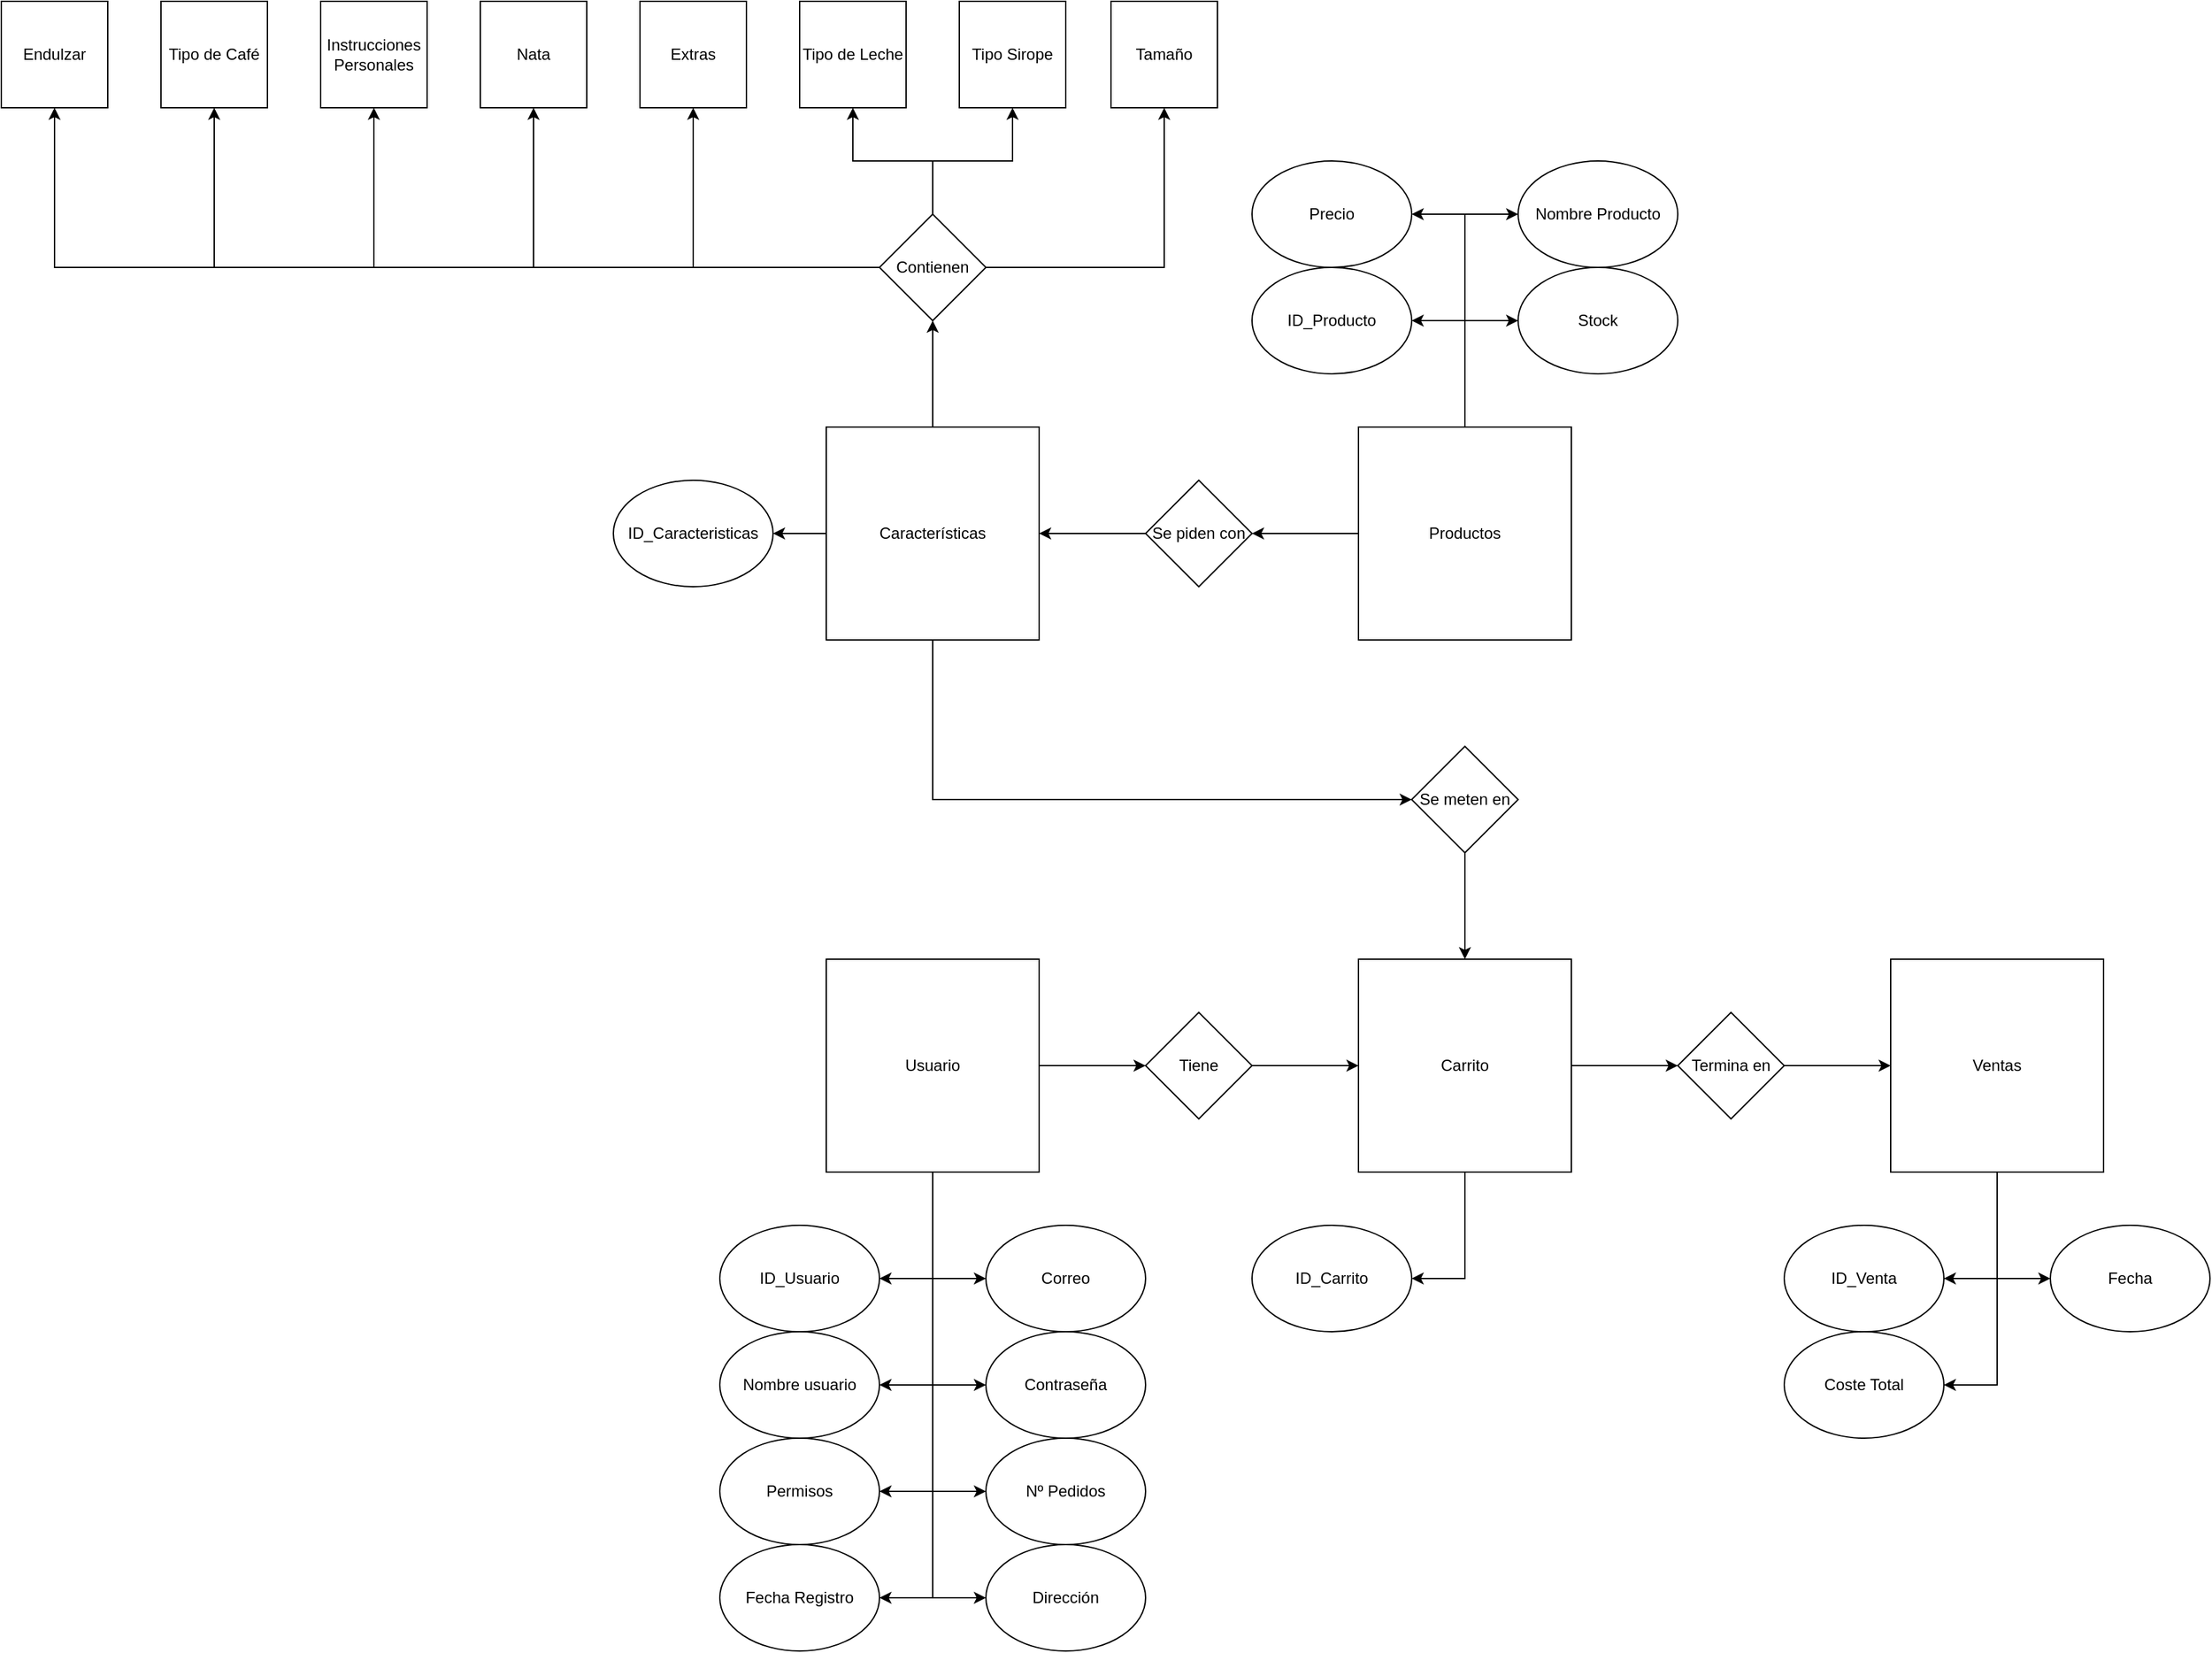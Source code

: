 <mxfile version="21.2.2" type="device" pages="2">
  <diagram name="Modelo Relacional" id="PnVHAbyuaM9kRb4uessT">
    <mxGraphModel dx="1949" dy="1856" grid="1" gridSize="10" guides="1" tooltips="1" connect="1" arrows="1" fold="1" page="1" pageScale="1" pageWidth="827" pageHeight="1169" math="0" shadow="0">
      <root>
        <mxCell id="0" />
        <mxCell id="1" parent="0" />
        <mxCell id="Kp94WwnEXXXFwvjXGkbl-3" style="edgeStyle=orthogonalEdgeStyle;rounded=0;orthogonalLoop=1;jettySize=auto;html=1;entryX=1;entryY=0.5;entryDx=0;entryDy=0;" edge="1" parent="1" source="Kp94WwnEXXXFwvjXGkbl-1" target="Kp94WwnEXXXFwvjXGkbl-2">
          <mxGeometry relative="1" as="geometry" />
        </mxCell>
        <mxCell id="Kp94WwnEXXXFwvjXGkbl-7" style="edgeStyle=orthogonalEdgeStyle;rounded=0;orthogonalLoop=1;jettySize=auto;html=1;entryX=1;entryY=0.5;entryDx=0;entryDy=0;" edge="1" parent="1" source="Kp94WwnEXXXFwvjXGkbl-1" target="Kp94WwnEXXXFwvjXGkbl-6">
          <mxGeometry relative="1" as="geometry" />
        </mxCell>
        <mxCell id="Kp94WwnEXXXFwvjXGkbl-8" style="edgeStyle=orthogonalEdgeStyle;rounded=0;orthogonalLoop=1;jettySize=auto;html=1;entryX=0;entryY=0.5;entryDx=0;entryDy=0;" edge="1" parent="1" source="Kp94WwnEXXXFwvjXGkbl-1" target="Kp94WwnEXXXFwvjXGkbl-4">
          <mxGeometry relative="1" as="geometry" />
        </mxCell>
        <mxCell id="Kp94WwnEXXXFwvjXGkbl-9" style="edgeStyle=orthogonalEdgeStyle;rounded=0;orthogonalLoop=1;jettySize=auto;html=1;entryX=0;entryY=0.5;entryDx=0;entryDy=0;" edge="1" parent="1" source="Kp94WwnEXXXFwvjXGkbl-1" target="Kp94WwnEXXXFwvjXGkbl-5">
          <mxGeometry relative="1" as="geometry" />
        </mxCell>
        <mxCell id="Kp94WwnEXXXFwvjXGkbl-11" style="edgeStyle=orthogonalEdgeStyle;rounded=0;orthogonalLoop=1;jettySize=auto;html=1;entryX=1;entryY=0.5;entryDx=0;entryDy=0;" edge="1" parent="1" source="Kp94WwnEXXXFwvjXGkbl-1" target="Kp94WwnEXXXFwvjXGkbl-10">
          <mxGeometry relative="1" as="geometry" />
        </mxCell>
        <mxCell id="Kp94WwnEXXXFwvjXGkbl-14" style="edgeStyle=orthogonalEdgeStyle;rounded=0;orthogonalLoop=1;jettySize=auto;html=1;entryX=0;entryY=0.5;entryDx=0;entryDy=0;" edge="1" parent="1" source="Kp94WwnEXXXFwvjXGkbl-1" target="Kp94WwnEXXXFwvjXGkbl-13">
          <mxGeometry relative="1" as="geometry" />
        </mxCell>
        <mxCell id="Kp94WwnEXXXFwvjXGkbl-30" style="edgeStyle=orthogonalEdgeStyle;rounded=0;orthogonalLoop=1;jettySize=auto;html=1;entryX=0;entryY=0.5;entryDx=0;entryDy=0;" edge="1" parent="1" source="Kp94WwnEXXXFwvjXGkbl-1" target="Kp94WwnEXXXFwvjXGkbl-29">
          <mxGeometry relative="1" as="geometry" />
        </mxCell>
        <mxCell id="Kp94WwnEXXXFwvjXGkbl-32" style="edgeStyle=orthogonalEdgeStyle;rounded=0;orthogonalLoop=1;jettySize=auto;html=1;entryX=1;entryY=0.5;entryDx=0;entryDy=0;" edge="1" parent="1" source="Kp94WwnEXXXFwvjXGkbl-1" target="Kp94WwnEXXXFwvjXGkbl-31">
          <mxGeometry relative="1" as="geometry" />
        </mxCell>
        <mxCell id="Kp94WwnEXXXFwvjXGkbl-37" style="edgeStyle=orthogonalEdgeStyle;rounded=0;orthogonalLoop=1;jettySize=auto;html=1;entryX=0;entryY=0.5;entryDx=0;entryDy=0;" edge="1" parent="1" source="Kp94WwnEXXXFwvjXGkbl-1" target="Kp94WwnEXXXFwvjXGkbl-36">
          <mxGeometry relative="1" as="geometry" />
        </mxCell>
        <mxCell id="Kp94WwnEXXXFwvjXGkbl-1" value="Usuario" style="whiteSpace=wrap;html=1;aspect=fixed;" vertex="1" parent="1">
          <mxGeometry x="160" y="200" width="160" height="160" as="geometry" />
        </mxCell>
        <mxCell id="Kp94WwnEXXXFwvjXGkbl-2" value="Nombre usuario" style="ellipse;whiteSpace=wrap;html=1;" vertex="1" parent="1">
          <mxGeometry x="80" y="480" width="120" height="80" as="geometry" />
        </mxCell>
        <mxCell id="Kp94WwnEXXXFwvjXGkbl-4" value="Correo" style="ellipse;whiteSpace=wrap;html=1;" vertex="1" parent="1">
          <mxGeometry x="280" y="400" width="120" height="80" as="geometry" />
        </mxCell>
        <mxCell id="Kp94WwnEXXXFwvjXGkbl-5" value="Contraseña" style="ellipse;whiteSpace=wrap;html=1;" vertex="1" parent="1">
          <mxGeometry x="280" y="480" width="120" height="80" as="geometry" />
        </mxCell>
        <mxCell id="Kp94WwnEXXXFwvjXGkbl-6" value="ID_Usuario" style="ellipse;whiteSpace=wrap;html=1;" vertex="1" parent="1">
          <mxGeometry x="80" y="400" width="120" height="80" as="geometry" />
        </mxCell>
        <mxCell id="Kp94WwnEXXXFwvjXGkbl-10" value="Permisos" style="ellipse;whiteSpace=wrap;html=1;" vertex="1" parent="1">
          <mxGeometry x="80" y="560" width="120" height="80" as="geometry" />
        </mxCell>
        <mxCell id="Kp94WwnEXXXFwvjXGkbl-17" style="edgeStyle=orthogonalEdgeStyle;rounded=0;orthogonalLoop=1;jettySize=auto;html=1;entryX=1;entryY=0.5;entryDx=0;entryDy=0;" edge="1" parent="1" source="Kp94WwnEXXXFwvjXGkbl-12" target="Kp94WwnEXXXFwvjXGkbl-16">
          <mxGeometry relative="1" as="geometry" />
        </mxCell>
        <mxCell id="Kp94WwnEXXXFwvjXGkbl-23" style="edgeStyle=orthogonalEdgeStyle;rounded=0;orthogonalLoop=1;jettySize=auto;html=1;entryX=0;entryY=0.5;entryDx=0;entryDy=0;" edge="1" parent="1" source="Kp94WwnEXXXFwvjXGkbl-12" target="Kp94WwnEXXXFwvjXGkbl-22">
          <mxGeometry relative="1" as="geometry" />
        </mxCell>
        <mxCell id="Kp94WwnEXXXFwvjXGkbl-12" value="Carrito" style="whiteSpace=wrap;html=1;aspect=fixed;" vertex="1" parent="1">
          <mxGeometry x="560" y="200" width="160" height="160" as="geometry" />
        </mxCell>
        <mxCell id="Kp94WwnEXXXFwvjXGkbl-15" style="edgeStyle=orthogonalEdgeStyle;rounded=0;orthogonalLoop=1;jettySize=auto;html=1;entryX=0;entryY=0.5;entryDx=0;entryDy=0;" edge="1" parent="1" source="Kp94WwnEXXXFwvjXGkbl-13" target="Kp94WwnEXXXFwvjXGkbl-12">
          <mxGeometry relative="1" as="geometry" />
        </mxCell>
        <mxCell id="Kp94WwnEXXXFwvjXGkbl-13" value="Tiene" style="rhombus;whiteSpace=wrap;html=1;" vertex="1" parent="1">
          <mxGeometry x="400" y="240" width="80" height="80" as="geometry" />
        </mxCell>
        <mxCell id="Kp94WwnEXXXFwvjXGkbl-16" value="ID_Carrito" style="ellipse;whiteSpace=wrap;html=1;" vertex="1" parent="1">
          <mxGeometry x="480" y="400" width="120" height="80" as="geometry" />
        </mxCell>
        <mxCell id="Kp94WwnEXXXFwvjXGkbl-39" style="edgeStyle=orthogonalEdgeStyle;rounded=0;orthogonalLoop=1;jettySize=auto;html=1;entryX=1;entryY=0.5;entryDx=0;entryDy=0;" edge="1" parent="1" source="Kp94WwnEXXXFwvjXGkbl-18" target="Kp94WwnEXXXFwvjXGkbl-38">
          <mxGeometry relative="1" as="geometry" />
        </mxCell>
        <mxCell id="Kp94WwnEXXXFwvjXGkbl-41" style="edgeStyle=orthogonalEdgeStyle;rounded=0;orthogonalLoop=1;jettySize=auto;html=1;entryX=0;entryY=0.5;entryDx=0;entryDy=0;" edge="1" parent="1" source="Kp94WwnEXXXFwvjXGkbl-18" target="Kp94WwnEXXXFwvjXGkbl-40">
          <mxGeometry relative="1" as="geometry" />
        </mxCell>
        <mxCell id="Kp94WwnEXXXFwvjXGkbl-43" style="edgeStyle=orthogonalEdgeStyle;rounded=0;orthogonalLoop=1;jettySize=auto;html=1;entryX=1;entryY=0.5;entryDx=0;entryDy=0;" edge="1" parent="1" source="Kp94WwnEXXXFwvjXGkbl-18" target="Kp94WwnEXXXFwvjXGkbl-42">
          <mxGeometry relative="1" as="geometry" />
        </mxCell>
        <mxCell id="Kp94WwnEXXXFwvjXGkbl-45" style="edgeStyle=orthogonalEdgeStyle;rounded=0;orthogonalLoop=1;jettySize=auto;html=1;entryX=0;entryY=0.5;entryDx=0;entryDy=0;" edge="1" parent="1" source="Kp94WwnEXXXFwvjXGkbl-18" target="Kp94WwnEXXXFwvjXGkbl-44">
          <mxGeometry relative="1" as="geometry" />
        </mxCell>
        <mxCell id="fXPkertopsR4NRfaK0Oe-2" style="edgeStyle=orthogonalEdgeStyle;rounded=0;orthogonalLoop=1;jettySize=auto;html=1;entryX=1;entryY=0.5;entryDx=0;entryDy=0;" edge="1" parent="1" source="Kp94WwnEXXXFwvjXGkbl-18" target="fXPkertopsR4NRfaK0Oe-1">
          <mxGeometry relative="1" as="geometry" />
        </mxCell>
        <mxCell id="Kp94WwnEXXXFwvjXGkbl-18" value="Productos" style="whiteSpace=wrap;html=1;aspect=fixed;" vertex="1" parent="1">
          <mxGeometry x="560" y="-200" width="160" height="160" as="geometry" />
        </mxCell>
        <mxCell id="Kp94WwnEXXXFwvjXGkbl-21" style="edgeStyle=orthogonalEdgeStyle;rounded=0;orthogonalLoop=1;jettySize=auto;html=1;entryX=0.5;entryY=0;entryDx=0;entryDy=0;" edge="1" parent="1" source="Kp94WwnEXXXFwvjXGkbl-19" target="Kp94WwnEXXXFwvjXGkbl-12">
          <mxGeometry relative="1" as="geometry" />
        </mxCell>
        <mxCell id="Kp94WwnEXXXFwvjXGkbl-19" value="Se meten en" style="rhombus;whiteSpace=wrap;html=1;" vertex="1" parent="1">
          <mxGeometry x="600" y="40" width="80" height="80" as="geometry" />
        </mxCell>
        <mxCell id="Kp94WwnEXXXFwvjXGkbl-25" style="edgeStyle=orthogonalEdgeStyle;rounded=0;orthogonalLoop=1;jettySize=auto;html=1;entryX=0;entryY=0.5;entryDx=0;entryDy=0;" edge="1" parent="1" source="Kp94WwnEXXXFwvjXGkbl-22" target="Kp94WwnEXXXFwvjXGkbl-24">
          <mxGeometry relative="1" as="geometry" />
        </mxCell>
        <mxCell id="Kp94WwnEXXXFwvjXGkbl-22" value="Termina en" style="rhombus;whiteSpace=wrap;html=1;" vertex="1" parent="1">
          <mxGeometry x="800" y="240" width="80" height="80" as="geometry" />
        </mxCell>
        <mxCell id="Kp94WwnEXXXFwvjXGkbl-27" style="edgeStyle=orthogonalEdgeStyle;rounded=0;orthogonalLoop=1;jettySize=auto;html=1;entryX=1;entryY=0.5;entryDx=0;entryDy=0;" edge="1" parent="1" source="Kp94WwnEXXXFwvjXGkbl-24" target="Kp94WwnEXXXFwvjXGkbl-26">
          <mxGeometry relative="1" as="geometry" />
        </mxCell>
        <mxCell id="Kp94WwnEXXXFwvjXGkbl-33" style="edgeStyle=orthogonalEdgeStyle;rounded=0;orthogonalLoop=1;jettySize=auto;html=1;entryX=0;entryY=0.5;entryDx=0;entryDy=0;" edge="1" parent="1" source="Kp94WwnEXXXFwvjXGkbl-24" target="Kp94WwnEXXXFwvjXGkbl-28">
          <mxGeometry relative="1" as="geometry" />
        </mxCell>
        <mxCell id="Kp94WwnEXXXFwvjXGkbl-35" style="edgeStyle=orthogonalEdgeStyle;rounded=0;orthogonalLoop=1;jettySize=auto;html=1;entryX=1;entryY=0.5;entryDx=0;entryDy=0;" edge="1" parent="1" source="Kp94WwnEXXXFwvjXGkbl-24" target="Kp94WwnEXXXFwvjXGkbl-34">
          <mxGeometry relative="1" as="geometry" />
        </mxCell>
        <mxCell id="Kp94WwnEXXXFwvjXGkbl-24" value="Ventas" style="whiteSpace=wrap;html=1;aspect=fixed;" vertex="1" parent="1">
          <mxGeometry x="960" y="200" width="160" height="160" as="geometry" />
        </mxCell>
        <mxCell id="Kp94WwnEXXXFwvjXGkbl-26" value="ID_Venta" style="ellipse;whiteSpace=wrap;html=1;" vertex="1" parent="1">
          <mxGeometry x="880" y="400" width="120" height="80" as="geometry" />
        </mxCell>
        <mxCell id="Kp94WwnEXXXFwvjXGkbl-28" value="Fecha" style="ellipse;whiteSpace=wrap;html=1;" vertex="1" parent="1">
          <mxGeometry x="1080" y="400" width="120" height="80" as="geometry" />
        </mxCell>
        <mxCell id="Kp94WwnEXXXFwvjXGkbl-29" value="Nº Pedidos" style="ellipse;whiteSpace=wrap;html=1;" vertex="1" parent="1">
          <mxGeometry x="280" y="560" width="120" height="80" as="geometry" />
        </mxCell>
        <mxCell id="Kp94WwnEXXXFwvjXGkbl-31" value="Fecha Registro" style="ellipse;whiteSpace=wrap;html=1;" vertex="1" parent="1">
          <mxGeometry x="80" y="640" width="120" height="80" as="geometry" />
        </mxCell>
        <mxCell id="Kp94WwnEXXXFwvjXGkbl-34" value="Coste Total" style="ellipse;whiteSpace=wrap;html=1;" vertex="1" parent="1">
          <mxGeometry x="880" y="480" width="120" height="80" as="geometry" />
        </mxCell>
        <mxCell id="Kp94WwnEXXXFwvjXGkbl-36" value="Dirección" style="ellipse;whiteSpace=wrap;html=1;" vertex="1" parent="1">
          <mxGeometry x="280" y="640" width="120" height="80" as="geometry" />
        </mxCell>
        <mxCell id="Kp94WwnEXXXFwvjXGkbl-38" value="ID_Producto" style="ellipse;whiteSpace=wrap;html=1;" vertex="1" parent="1">
          <mxGeometry x="480" y="-320" width="120" height="80" as="geometry" />
        </mxCell>
        <mxCell id="Kp94WwnEXXXFwvjXGkbl-40" value="Stock" style="ellipse;whiteSpace=wrap;html=1;" vertex="1" parent="1">
          <mxGeometry x="680" y="-320" width="120" height="80" as="geometry" />
        </mxCell>
        <mxCell id="Kp94WwnEXXXFwvjXGkbl-42" value="Precio" style="ellipse;whiteSpace=wrap;html=1;" vertex="1" parent="1">
          <mxGeometry x="480" y="-400" width="120" height="80" as="geometry" />
        </mxCell>
        <mxCell id="Kp94WwnEXXXFwvjXGkbl-44" value="Nombre Producto" style="ellipse;whiteSpace=wrap;html=1;" vertex="1" parent="1">
          <mxGeometry x="680" y="-400" width="120" height="80" as="geometry" />
        </mxCell>
        <mxCell id="fXPkertopsR4NRfaK0Oe-4" style="edgeStyle=orthogonalEdgeStyle;rounded=0;orthogonalLoop=1;jettySize=auto;html=1;entryX=1;entryY=0.5;entryDx=0;entryDy=0;" edge="1" parent="1" source="fXPkertopsR4NRfaK0Oe-1" target="fXPkertopsR4NRfaK0Oe-3">
          <mxGeometry relative="1" as="geometry" />
        </mxCell>
        <mxCell id="fXPkertopsR4NRfaK0Oe-1" value="Se piden con" style="rhombus;whiteSpace=wrap;html=1;" vertex="1" parent="1">
          <mxGeometry x="400" y="-160" width="80" height="80" as="geometry" />
        </mxCell>
        <mxCell id="fXPkertopsR4NRfaK0Oe-11" style="edgeStyle=orthogonalEdgeStyle;rounded=0;orthogonalLoop=1;jettySize=auto;html=1;entryX=1;entryY=0.5;entryDx=0;entryDy=0;" edge="1" parent="1" source="fXPkertopsR4NRfaK0Oe-3" target="fXPkertopsR4NRfaK0Oe-7">
          <mxGeometry relative="1" as="geometry" />
        </mxCell>
        <mxCell id="fXPkertopsR4NRfaK0Oe-13" style="edgeStyle=orthogonalEdgeStyle;rounded=0;orthogonalLoop=1;jettySize=auto;html=1;entryX=0.5;entryY=1;entryDx=0;entryDy=0;" edge="1" parent="1" source="fXPkertopsR4NRfaK0Oe-3" target="fXPkertopsR4NRfaK0Oe-12">
          <mxGeometry relative="1" as="geometry" />
        </mxCell>
        <mxCell id="tiICSZLhrcyn_zEgzwih-1" style="edgeStyle=orthogonalEdgeStyle;rounded=0;orthogonalLoop=1;jettySize=auto;html=1;entryX=0;entryY=0.5;entryDx=0;entryDy=0;" edge="1" parent="1" source="fXPkertopsR4NRfaK0Oe-3" target="Kp94WwnEXXXFwvjXGkbl-19">
          <mxGeometry relative="1" as="geometry">
            <Array as="points">
              <mxPoint x="240" y="80" />
            </Array>
          </mxGeometry>
        </mxCell>
        <mxCell id="fXPkertopsR4NRfaK0Oe-3" value="Características" style="whiteSpace=wrap;html=1;aspect=fixed;" vertex="1" parent="1">
          <mxGeometry x="160" y="-200" width="160" height="160" as="geometry" />
        </mxCell>
        <mxCell id="fXPkertopsR4NRfaK0Oe-7" value="ID_Caracteristicas" style="ellipse;whiteSpace=wrap;html=1;" vertex="1" parent="1">
          <mxGeometry y="-160" width="120" height="80" as="geometry" />
        </mxCell>
        <mxCell id="fXPkertopsR4NRfaK0Oe-16" style="edgeStyle=orthogonalEdgeStyle;rounded=0;orthogonalLoop=1;jettySize=auto;html=1;entryX=0.5;entryY=1;entryDx=0;entryDy=0;" edge="1" parent="1" source="fXPkertopsR4NRfaK0Oe-12" target="fXPkertopsR4NRfaK0Oe-14">
          <mxGeometry relative="1" as="geometry" />
        </mxCell>
        <mxCell id="fXPkertopsR4NRfaK0Oe-18" style="edgeStyle=orthogonalEdgeStyle;rounded=0;orthogonalLoop=1;jettySize=auto;html=1;entryX=0.5;entryY=1;entryDx=0;entryDy=0;" edge="1" parent="1" source="fXPkertopsR4NRfaK0Oe-12" target="fXPkertopsR4NRfaK0Oe-17">
          <mxGeometry relative="1" as="geometry" />
        </mxCell>
        <mxCell id="fXPkertopsR4NRfaK0Oe-20" style="edgeStyle=orthogonalEdgeStyle;rounded=0;orthogonalLoop=1;jettySize=auto;html=1;entryX=0.5;entryY=1;entryDx=0;entryDy=0;" edge="1" parent="1" source="fXPkertopsR4NRfaK0Oe-12" target="fXPkertopsR4NRfaK0Oe-19">
          <mxGeometry relative="1" as="geometry" />
        </mxCell>
        <mxCell id="fXPkertopsR4NRfaK0Oe-22" style="edgeStyle=orthogonalEdgeStyle;rounded=0;orthogonalLoop=1;jettySize=auto;html=1;entryX=0.5;entryY=1;entryDx=0;entryDy=0;" edge="1" parent="1" source="fXPkertopsR4NRfaK0Oe-12" target="fXPkertopsR4NRfaK0Oe-21">
          <mxGeometry relative="1" as="geometry" />
        </mxCell>
        <mxCell id="fXPkertopsR4NRfaK0Oe-24" style="edgeStyle=orthogonalEdgeStyle;rounded=0;orthogonalLoop=1;jettySize=auto;html=1;entryX=0.5;entryY=1;entryDx=0;entryDy=0;" edge="1" parent="1" source="fXPkertopsR4NRfaK0Oe-12" target="fXPkertopsR4NRfaK0Oe-23">
          <mxGeometry relative="1" as="geometry" />
        </mxCell>
        <mxCell id="fXPkertopsR4NRfaK0Oe-29" style="edgeStyle=orthogonalEdgeStyle;rounded=0;orthogonalLoop=1;jettySize=auto;html=1;entryX=0.5;entryY=1;entryDx=0;entryDy=0;" edge="1" parent="1" source="fXPkertopsR4NRfaK0Oe-12" target="fXPkertopsR4NRfaK0Oe-25">
          <mxGeometry relative="1" as="geometry" />
        </mxCell>
        <mxCell id="fXPkertopsR4NRfaK0Oe-30" style="edgeStyle=orthogonalEdgeStyle;rounded=0;orthogonalLoop=1;jettySize=auto;html=1;entryX=0.5;entryY=1;entryDx=0;entryDy=0;" edge="1" parent="1" source="fXPkertopsR4NRfaK0Oe-12" target="fXPkertopsR4NRfaK0Oe-26">
          <mxGeometry relative="1" as="geometry" />
        </mxCell>
        <mxCell id="fXPkertopsR4NRfaK0Oe-31" style="edgeStyle=orthogonalEdgeStyle;rounded=0;orthogonalLoop=1;jettySize=auto;html=1;entryX=0.5;entryY=1;entryDx=0;entryDy=0;" edge="1" parent="1" source="fXPkertopsR4NRfaK0Oe-12" target="fXPkertopsR4NRfaK0Oe-28">
          <mxGeometry relative="1" as="geometry" />
        </mxCell>
        <mxCell id="fXPkertopsR4NRfaK0Oe-12" value="Contienen" style="rhombus;whiteSpace=wrap;html=1;" vertex="1" parent="1">
          <mxGeometry x="200" y="-360" width="80" height="80" as="geometry" />
        </mxCell>
        <mxCell id="fXPkertopsR4NRfaK0Oe-14" value="Extras" style="whiteSpace=wrap;html=1;aspect=fixed;" vertex="1" parent="1">
          <mxGeometry x="20" y="-520" width="80" height="80" as="geometry" />
        </mxCell>
        <mxCell id="fXPkertopsR4NRfaK0Oe-17" value="Tipo de Leche" style="whiteSpace=wrap;html=1;aspect=fixed;" vertex="1" parent="1">
          <mxGeometry x="140" y="-520" width="80" height="80" as="geometry" />
        </mxCell>
        <mxCell id="fXPkertopsR4NRfaK0Oe-19" value="Tipo Sirope" style="whiteSpace=wrap;html=1;aspect=fixed;" vertex="1" parent="1">
          <mxGeometry x="260" y="-520" width="80" height="80" as="geometry" />
        </mxCell>
        <mxCell id="fXPkertopsR4NRfaK0Oe-21" value="Tamaño" style="whiteSpace=wrap;html=1;aspect=fixed;" vertex="1" parent="1">
          <mxGeometry x="374" y="-520" width="80" height="80" as="geometry" />
        </mxCell>
        <mxCell id="fXPkertopsR4NRfaK0Oe-23" value="Nata" style="whiteSpace=wrap;html=1;aspect=fixed;" vertex="1" parent="1">
          <mxGeometry x="-100" y="-520" width="80" height="80" as="geometry" />
        </mxCell>
        <mxCell id="fXPkertopsR4NRfaK0Oe-25" value="Instrucciones Personales" style="whiteSpace=wrap;html=1;aspect=fixed;" vertex="1" parent="1">
          <mxGeometry x="-220" y="-520" width="80" height="80" as="geometry" />
        </mxCell>
        <mxCell id="fXPkertopsR4NRfaK0Oe-26" value="Tipo de Café" style="whiteSpace=wrap;html=1;aspect=fixed;" vertex="1" parent="1">
          <mxGeometry x="-340" y="-520" width="80" height="80" as="geometry" />
        </mxCell>
        <mxCell id="fXPkertopsR4NRfaK0Oe-28" value="Endulzar" style="whiteSpace=wrap;html=1;aspect=fixed;" vertex="1" parent="1">
          <mxGeometry x="-460" y="-520" width="80" height="80" as="geometry" />
        </mxCell>
      </root>
    </mxGraphModel>
  </diagram>
  <diagram id="Xv8rTw0X2ny191qnjf_B" name="Tabla">
    <mxGraphModel dx="954" dy="584" grid="1" gridSize="10" guides="1" tooltips="1" connect="1" arrows="1" fold="1" page="1" pageScale="1" pageWidth="827" pageHeight="1169" math="0" shadow="0">
      <root>
        <mxCell id="0" />
        <mxCell id="1" parent="0" />
        <mxCell id="GFtivVoHU6WnsY22pw2F-1" value="Usuario" style="swimlane;fontStyle=0;childLayout=stackLayout;horizontal=1;startSize=30;horizontalStack=0;resizeParent=1;resizeParentMax=0;resizeLast=0;collapsible=1;marginBottom=0;whiteSpace=wrap;html=1;" vertex="1" parent="1">
          <mxGeometry x="80" y="120" width="160" height="450" as="geometry" />
        </mxCell>
        <mxCell id="GFtivVoHU6WnsY22pw2F-2" value="ID_Usuario (PK)" style="text;strokeColor=none;fillColor=none;align=left;verticalAlign=middle;spacingLeft=4;spacingRight=4;overflow=hidden;points=[[0,0.5],[1,0.5]];portConstraint=eastwest;rotatable=0;whiteSpace=wrap;html=1;" vertex="1" parent="GFtivVoHU6WnsY22pw2F-1">
          <mxGeometry y="30" width="160" height="30" as="geometry" />
        </mxCell>
        <mxCell id="GFtivVoHU6WnsY22pw2F-3" value="Nombre Usuario" style="text;strokeColor=none;fillColor=none;align=left;verticalAlign=middle;spacingLeft=4;spacingRight=4;overflow=hidden;points=[[0,0.5],[1,0.5]];portConstraint=eastwest;rotatable=0;whiteSpace=wrap;html=1;" vertex="1" parent="GFtivVoHU6WnsY22pw2F-1">
          <mxGeometry y="60" width="160" height="30" as="geometry" />
        </mxCell>
        <mxCell id="GFtivVoHU6WnsY22pw2F-4" value="Correo Usuario" style="text;strokeColor=none;fillColor=none;align=left;verticalAlign=middle;spacingLeft=4;spacingRight=4;overflow=hidden;points=[[0,0.5],[1,0.5]];portConstraint=eastwest;rotatable=0;whiteSpace=wrap;html=1;" vertex="1" parent="GFtivVoHU6WnsY22pw2F-1">
          <mxGeometry y="90" width="160" height="30" as="geometry" />
        </mxCell>
        <mxCell id="ZTABY00d-cZ7NyKv8YBs-1" value="Contraseña Usuario" style="text;strokeColor=none;fillColor=none;align=left;verticalAlign=middle;spacingLeft=4;spacingRight=4;overflow=hidden;points=[[0,0.5],[1,0.5]];portConstraint=eastwest;rotatable=0;whiteSpace=wrap;html=1;" vertex="1" parent="GFtivVoHU6WnsY22pw2F-1">
          <mxGeometry y="120" width="160" height="30" as="geometry" />
        </mxCell>
        <mxCell id="ZTABY00d-cZ7NyKv8YBs-3" value="Dirección Usuario" style="text;strokeColor=none;fillColor=none;align=left;verticalAlign=middle;spacingLeft=4;spacingRight=4;overflow=hidden;points=[[0,0.5],[1,0.5]];portConstraint=eastwest;rotatable=0;whiteSpace=wrap;html=1;" vertex="1" parent="GFtivVoHU6WnsY22pw2F-1">
          <mxGeometry y="150" width="160" height="30" as="geometry" />
        </mxCell>
        <mxCell id="ZTABY00d-cZ7NyKv8YBs-2" value="Numero Pedidos" style="text;strokeColor=none;fillColor=none;align=left;verticalAlign=middle;spacingLeft=4;spacingRight=4;overflow=hidden;points=[[0,0.5],[1,0.5]];portConstraint=eastwest;rotatable=0;whiteSpace=wrap;html=1;" vertex="1" parent="GFtivVoHU6WnsY22pw2F-1">
          <mxGeometry y="180" width="160" height="30" as="geometry" />
        </mxCell>
        <mxCell id="MpAzle3Kalx8zSBNcRUn-1" value="Fecha Registro" style="text;strokeColor=none;fillColor=none;align=left;verticalAlign=middle;spacingLeft=4;spacingRight=4;overflow=hidden;points=[[0,0.5],[1,0.5]];portConstraint=eastwest;rotatable=0;whiteSpace=wrap;html=1;" vertex="1" parent="GFtivVoHU6WnsY22pw2F-1">
          <mxGeometry y="210" width="160" height="30" as="geometry" />
        </mxCell>
        <mxCell id="MpAzle3Kalx8zSBNcRUn-2" value="Direccion" style="text;strokeColor=none;fillColor=none;align=left;verticalAlign=middle;spacingLeft=4;spacingRight=4;overflow=hidden;points=[[0,0.5],[1,0.5]];portConstraint=eastwest;rotatable=0;whiteSpace=wrap;html=1;" vertex="1" parent="GFtivVoHU6WnsY22pw2F-1">
          <mxGeometry y="240" width="160" height="30" as="geometry" />
        </mxCell>
        <mxCell id="JUSMC4tkbYWqRpQuue31-1" value="Apartamento" style="text;strokeColor=none;fillColor=none;align=left;verticalAlign=middle;spacingLeft=4;spacingRight=4;overflow=hidden;points=[[0,0.5],[1,0.5]];portConstraint=eastwest;rotatable=0;whiteSpace=wrap;html=1;" vertex="1" parent="GFtivVoHU6WnsY22pw2F-1">
          <mxGeometry y="270" width="160" height="30" as="geometry" />
        </mxCell>
        <mxCell id="JUSMC4tkbYWqRpQuue31-2" value="Nombre Edificio" style="text;strokeColor=none;fillColor=none;align=left;verticalAlign=middle;spacingLeft=4;spacingRight=4;overflow=hidden;points=[[0,0.5],[1,0.5]];portConstraint=eastwest;rotatable=0;whiteSpace=wrap;html=1;" vertex="1" parent="GFtivVoHU6WnsY22pw2F-1">
          <mxGeometry y="300" width="160" height="30" as="geometry" />
        </mxCell>
        <mxCell id="JUSMC4tkbYWqRpQuue31-3" value="Opcion Entrega" style="text;strokeColor=none;fillColor=none;align=left;verticalAlign=middle;spacingLeft=4;spacingRight=4;overflow=hidden;points=[[0,0.5],[1,0.5]];portConstraint=eastwest;rotatable=0;whiteSpace=wrap;html=1;" vertex="1" parent="GFtivVoHU6WnsY22pw2F-1">
          <mxGeometry y="330" width="160" height="30" as="geometry" />
        </mxCell>
        <mxCell id="JUSMC4tkbYWqRpQuue31-4" value="Opciones Entrega" style="text;strokeColor=none;fillColor=none;align=left;verticalAlign=middle;spacingLeft=4;spacingRight=4;overflow=hidden;points=[[0,0.5],[1,0.5]];portConstraint=eastwest;rotatable=0;whiteSpace=wrap;html=1;" vertex="1" parent="GFtivVoHU6WnsY22pw2F-1">
          <mxGeometry y="360" width="160" height="30" as="geometry" />
        </mxCell>
        <mxCell id="JUSMC4tkbYWqRpQuue31-5" value="Instrucciones Entrega" style="text;strokeColor=none;fillColor=none;align=left;verticalAlign=middle;spacingLeft=4;spacingRight=4;overflow=hidden;points=[[0,0.5],[1,0.5]];portConstraint=eastwest;rotatable=0;whiteSpace=wrap;html=1;" vertex="1" parent="GFtivVoHU6WnsY22pw2F-1">
          <mxGeometry y="390" width="160" height="30" as="geometry" />
        </mxCell>
        <mxCell id="JUSMC4tkbYWqRpQuue31-6" value="Etiqueta Entrega" style="text;strokeColor=none;fillColor=none;align=left;verticalAlign=middle;spacingLeft=4;spacingRight=4;overflow=hidden;points=[[0,0.5],[1,0.5]];portConstraint=eastwest;rotatable=0;whiteSpace=wrap;html=1;" vertex="1" parent="GFtivVoHU6WnsY22pw2F-1">
          <mxGeometry y="420" width="160" height="30" as="geometry" />
        </mxCell>
        <mxCell id="eZ9H4wjmESJS17AeL38T-1" value="Carrito" style="swimlane;fontStyle=0;childLayout=stackLayout;horizontal=1;startSize=30;horizontalStack=0;resizeParent=1;resizeParentMax=0;resizeLast=0;collapsible=1;marginBottom=0;whiteSpace=wrap;html=1;" vertex="1" parent="1">
          <mxGeometry x="280" y="120" width="160" height="120" as="geometry" />
        </mxCell>
        <mxCell id="eZ9H4wjmESJS17AeL38T-2" value="ID_Carrito (PK)" style="text;strokeColor=none;fillColor=none;align=left;verticalAlign=middle;spacingLeft=4;spacingRight=4;overflow=hidden;points=[[0,0.5],[1,0.5]];portConstraint=eastwest;rotatable=0;whiteSpace=wrap;html=1;" vertex="1" parent="eZ9H4wjmESJS17AeL38T-1">
          <mxGeometry y="30" width="160" height="30" as="geometry" />
        </mxCell>
        <mxCell id="eZ9H4wjmESJS17AeL38T-3" value="ID_Usuario (FK)" style="text;strokeColor=none;fillColor=none;align=left;verticalAlign=middle;spacingLeft=4;spacingRight=4;overflow=hidden;points=[[0,0.5],[1,0.5]];portConstraint=eastwest;rotatable=0;whiteSpace=wrap;html=1;" vertex="1" parent="eZ9H4wjmESJS17AeL38T-1">
          <mxGeometry y="60" width="160" height="30" as="geometry" />
        </mxCell>
        <mxCell id="eZ9H4wjmESJS17AeL38T-4" value="ID_Caracteristicas (FK)" style="text;strokeColor=none;fillColor=none;align=left;verticalAlign=middle;spacingLeft=4;spacingRight=4;overflow=hidden;points=[[0,0.5],[1,0.5]];portConstraint=eastwest;rotatable=0;whiteSpace=wrap;html=1;" vertex="1" parent="eZ9H4wjmESJS17AeL38T-1">
          <mxGeometry y="90" width="160" height="30" as="geometry" />
        </mxCell>
        <mxCell id="q32O2vRvbJJo6hPdvb-I-1" value="Ventas" style="swimlane;fontStyle=0;childLayout=stackLayout;horizontal=1;startSize=30;horizontalStack=0;resizeParent=1;resizeParentMax=0;resizeLast=0;collapsible=1;marginBottom=0;whiteSpace=wrap;html=1;" vertex="1" parent="1">
          <mxGeometry x="480" y="120" width="160" height="150" as="geometry" />
        </mxCell>
        <mxCell id="q32O2vRvbJJo6hPdvb-I-2" value="ID_Venta (PK)" style="text;strokeColor=none;fillColor=none;align=left;verticalAlign=middle;spacingLeft=4;spacingRight=4;overflow=hidden;points=[[0,0.5],[1,0.5]];portConstraint=eastwest;rotatable=0;whiteSpace=wrap;html=1;" vertex="1" parent="q32O2vRvbJJo6hPdvb-I-1">
          <mxGeometry y="30" width="160" height="30" as="geometry" />
        </mxCell>
        <mxCell id="q32O2vRvbJJo6hPdvb-I-5" value="ID_Carrito (FK)" style="text;strokeColor=none;fillColor=none;align=left;verticalAlign=middle;spacingLeft=4;spacingRight=4;overflow=hidden;points=[[0,0.5],[1,0.5]];portConstraint=eastwest;rotatable=0;whiteSpace=wrap;html=1;" vertex="1" parent="q32O2vRvbJJo6hPdvb-I-1">
          <mxGeometry y="60" width="160" height="30" as="geometry" />
        </mxCell>
        <mxCell id="q32O2vRvbJJo6hPdvb-I-3" value="Coste" style="text;strokeColor=none;fillColor=none;align=left;verticalAlign=middle;spacingLeft=4;spacingRight=4;overflow=hidden;points=[[0,0.5],[1,0.5]];portConstraint=eastwest;rotatable=0;whiteSpace=wrap;html=1;" vertex="1" parent="q32O2vRvbJJo6hPdvb-I-1">
          <mxGeometry y="90" width="160" height="30" as="geometry" />
        </mxCell>
        <mxCell id="q32O2vRvbJJo6hPdvb-I-4" value="Fecha" style="text;strokeColor=none;fillColor=none;align=left;verticalAlign=middle;spacingLeft=4;spacingRight=4;overflow=hidden;points=[[0,0.5],[1,0.5]];portConstraint=eastwest;rotatable=0;whiteSpace=wrap;html=1;" vertex="1" parent="q32O2vRvbJJo6hPdvb-I-1">
          <mxGeometry y="120" width="160" height="30" as="geometry" />
        </mxCell>
      </root>
    </mxGraphModel>
  </diagram>
</mxfile>
